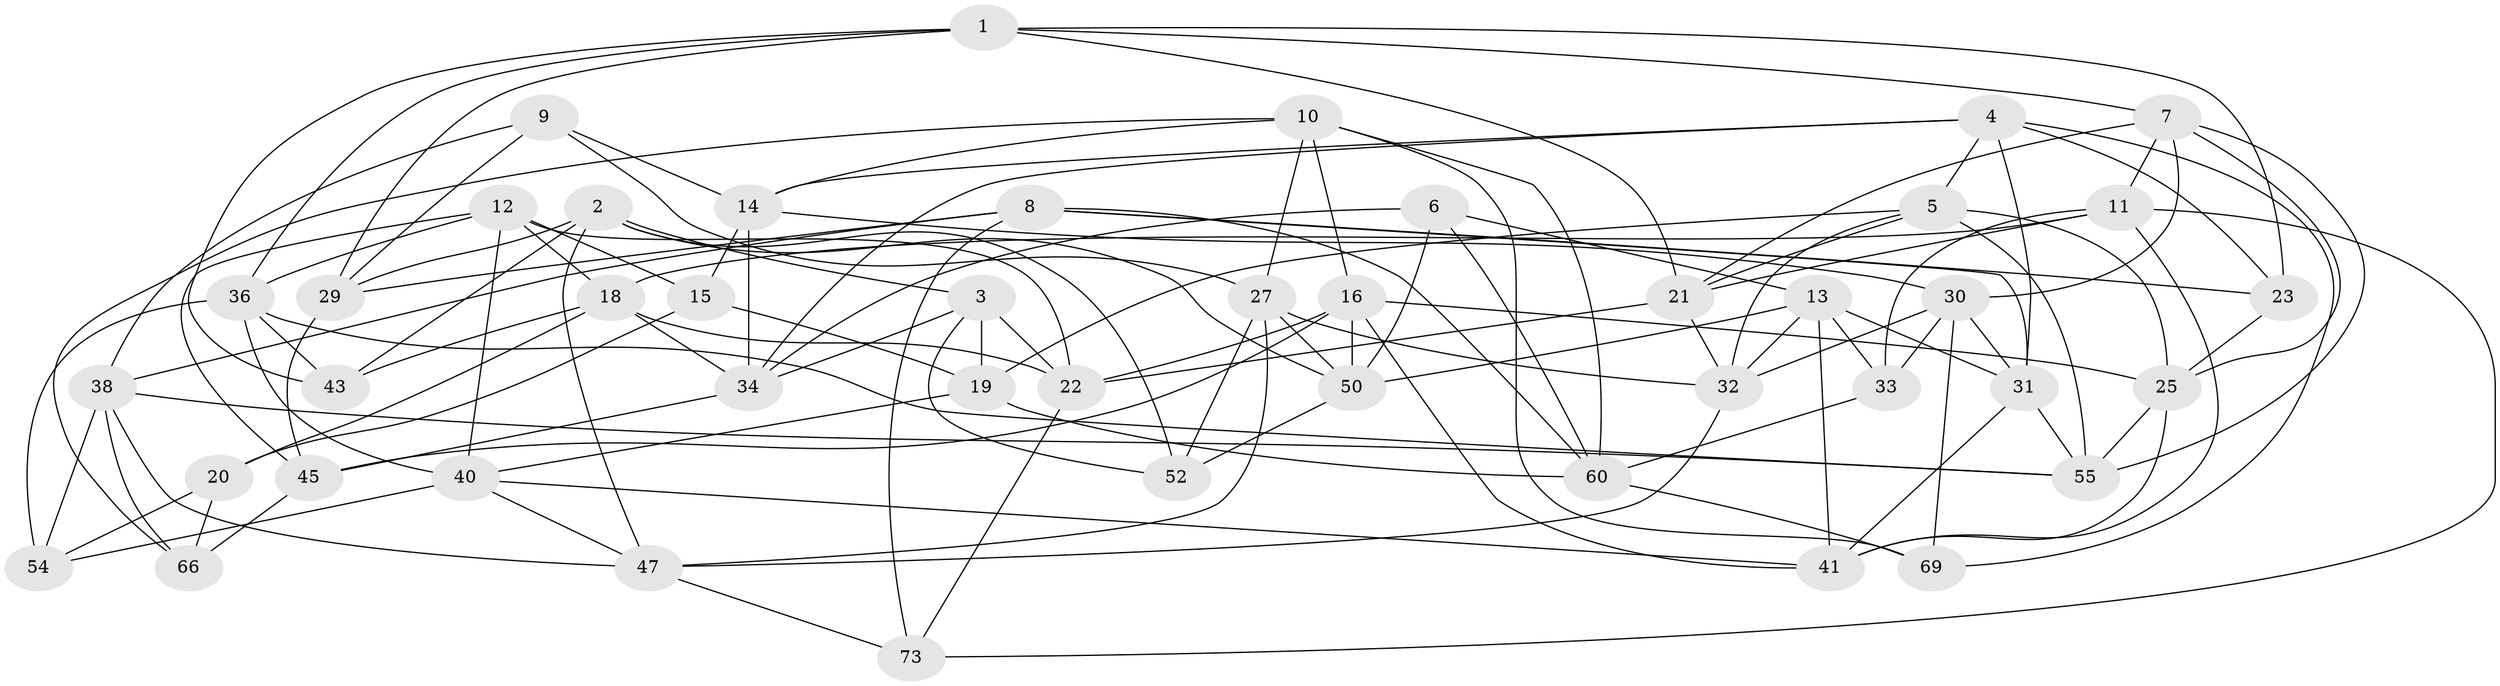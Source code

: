 // Generated by graph-tools (version 1.1) at 2025/24/03/03/25 07:24:25]
// undirected, 45 vertices, 121 edges
graph export_dot {
graph [start="1"]
  node [color=gray90,style=filled];
  1 [super="+42"];
  2 [super="+65"];
  3 [super="+64"];
  4 [super="+24"];
  5 [super="+67"];
  6;
  7 [super="+76"];
  8 [super="+59"];
  9;
  10 [super="+26"];
  11 [super="+17"];
  12 [super="+37"];
  13 [super="+77"];
  14 [super="+72"];
  15;
  16 [super="+51"];
  18 [super="+75"];
  19 [super="+70"];
  20;
  21 [super="+28"];
  22 [super="+53"];
  23;
  25 [super="+39"];
  27 [super="+61"];
  29 [super="+56"];
  30 [super="+35"];
  31 [super="+49"];
  32 [super="+71"];
  33;
  34 [super="+44"];
  36 [super="+78"];
  38 [super="+68"];
  40 [super="+46"];
  41 [super="+74"];
  43;
  45 [super="+48"];
  47 [super="+57"];
  50 [super="+58"];
  52;
  54;
  55 [super="+63"];
  60 [super="+62"];
  66;
  69;
  73;
  1 -- 23;
  1 -- 36;
  1 -- 43;
  1 -- 29;
  1 -- 7;
  1 -- 21;
  2 -- 29;
  2 -- 43;
  2 -- 52;
  2 -- 3;
  2 -- 47;
  2 -- 50;
  3 -- 19 [weight=2];
  3 -- 34;
  3 -- 52;
  3 -- 22;
  4 -- 5;
  4 -- 34;
  4 -- 69;
  4 -- 14;
  4 -- 23;
  4 -- 31;
  5 -- 32;
  5 -- 25;
  5 -- 19;
  5 -- 55;
  5 -- 21;
  6 -- 34;
  6 -- 60;
  6 -- 13;
  6 -- 50;
  7 -- 30;
  7 -- 11;
  7 -- 25;
  7 -- 55;
  7 -- 21;
  8 -- 23;
  8 -- 73;
  8 -- 29;
  8 -- 31;
  8 -- 60;
  8 -- 38;
  9 -- 14;
  9 -- 27;
  9 -- 29;
  9 -- 38;
  10 -- 66;
  10 -- 16;
  10 -- 69;
  10 -- 27;
  10 -- 60;
  10 -- 14;
  11 -- 33;
  11 -- 73;
  11 -- 21;
  11 -- 18;
  11 -- 41;
  12 -- 36;
  12 -- 45;
  12 -- 22;
  12 -- 15;
  12 -- 18;
  12 -- 40;
  13 -- 32;
  13 -- 33;
  13 -- 31;
  13 -- 41;
  13 -- 50;
  14 -- 30;
  14 -- 34;
  14 -- 15;
  15 -- 20;
  15 -- 19;
  16 -- 22;
  16 -- 45;
  16 -- 25;
  16 -- 50;
  16 -- 41;
  18 -- 34;
  18 -- 22;
  18 -- 43;
  18 -- 20;
  19 -- 60;
  19 -- 40;
  20 -- 54;
  20 -- 66;
  21 -- 32;
  21 -- 22;
  22 -- 73;
  23 -- 25;
  25 -- 41;
  25 -- 55;
  27 -- 52;
  27 -- 32;
  27 -- 50;
  27 -- 47;
  29 -- 45 [weight=2];
  30 -- 69;
  30 -- 33;
  30 -- 31;
  30 -- 32;
  31 -- 55;
  31 -- 41;
  32 -- 47;
  33 -- 60;
  34 -- 45;
  36 -- 55;
  36 -- 43;
  36 -- 54;
  36 -- 40;
  38 -- 55;
  38 -- 54;
  38 -- 47;
  38 -- 66;
  40 -- 41;
  40 -- 54;
  40 -- 47;
  45 -- 66;
  47 -- 73;
  50 -- 52;
  60 -- 69;
}
